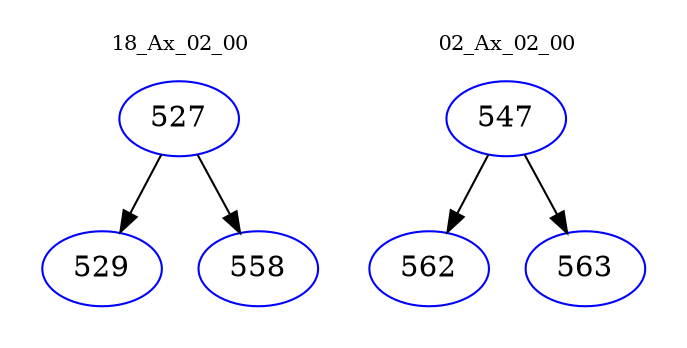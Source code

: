 digraph{
subgraph cluster_0 {
color = white
label = "18_Ax_02_00";
fontsize=10;
T0_527 [label="527", color="blue"]
T0_527 -> T0_529 [color="black"]
T0_529 [label="529", color="blue"]
T0_527 -> T0_558 [color="black"]
T0_558 [label="558", color="blue"]
}
subgraph cluster_1 {
color = white
label = "02_Ax_02_00";
fontsize=10;
T1_547 [label="547", color="blue"]
T1_547 -> T1_562 [color="black"]
T1_562 [label="562", color="blue"]
T1_547 -> T1_563 [color="black"]
T1_563 [label="563", color="blue"]
}
}
